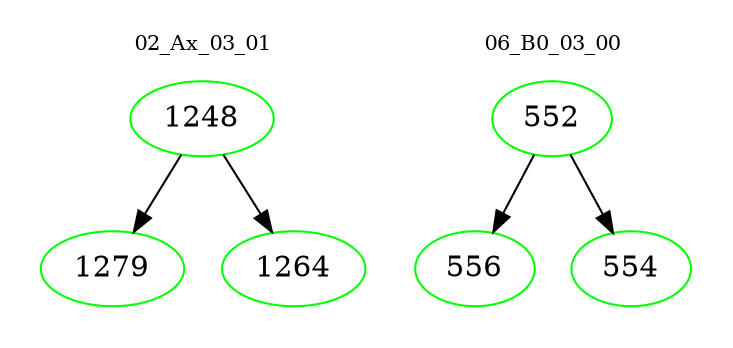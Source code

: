 digraph{
subgraph cluster_0 {
color = white
label = "02_Ax_03_01";
fontsize=10;
T0_1248 [label="1248", color="green"]
T0_1248 -> T0_1279 [color="black"]
T0_1279 [label="1279", color="green"]
T0_1248 -> T0_1264 [color="black"]
T0_1264 [label="1264", color="green"]
}
subgraph cluster_1 {
color = white
label = "06_B0_03_00";
fontsize=10;
T1_552 [label="552", color="green"]
T1_552 -> T1_556 [color="black"]
T1_556 [label="556", color="green"]
T1_552 -> T1_554 [color="black"]
T1_554 [label="554", color="green"]
}
}
